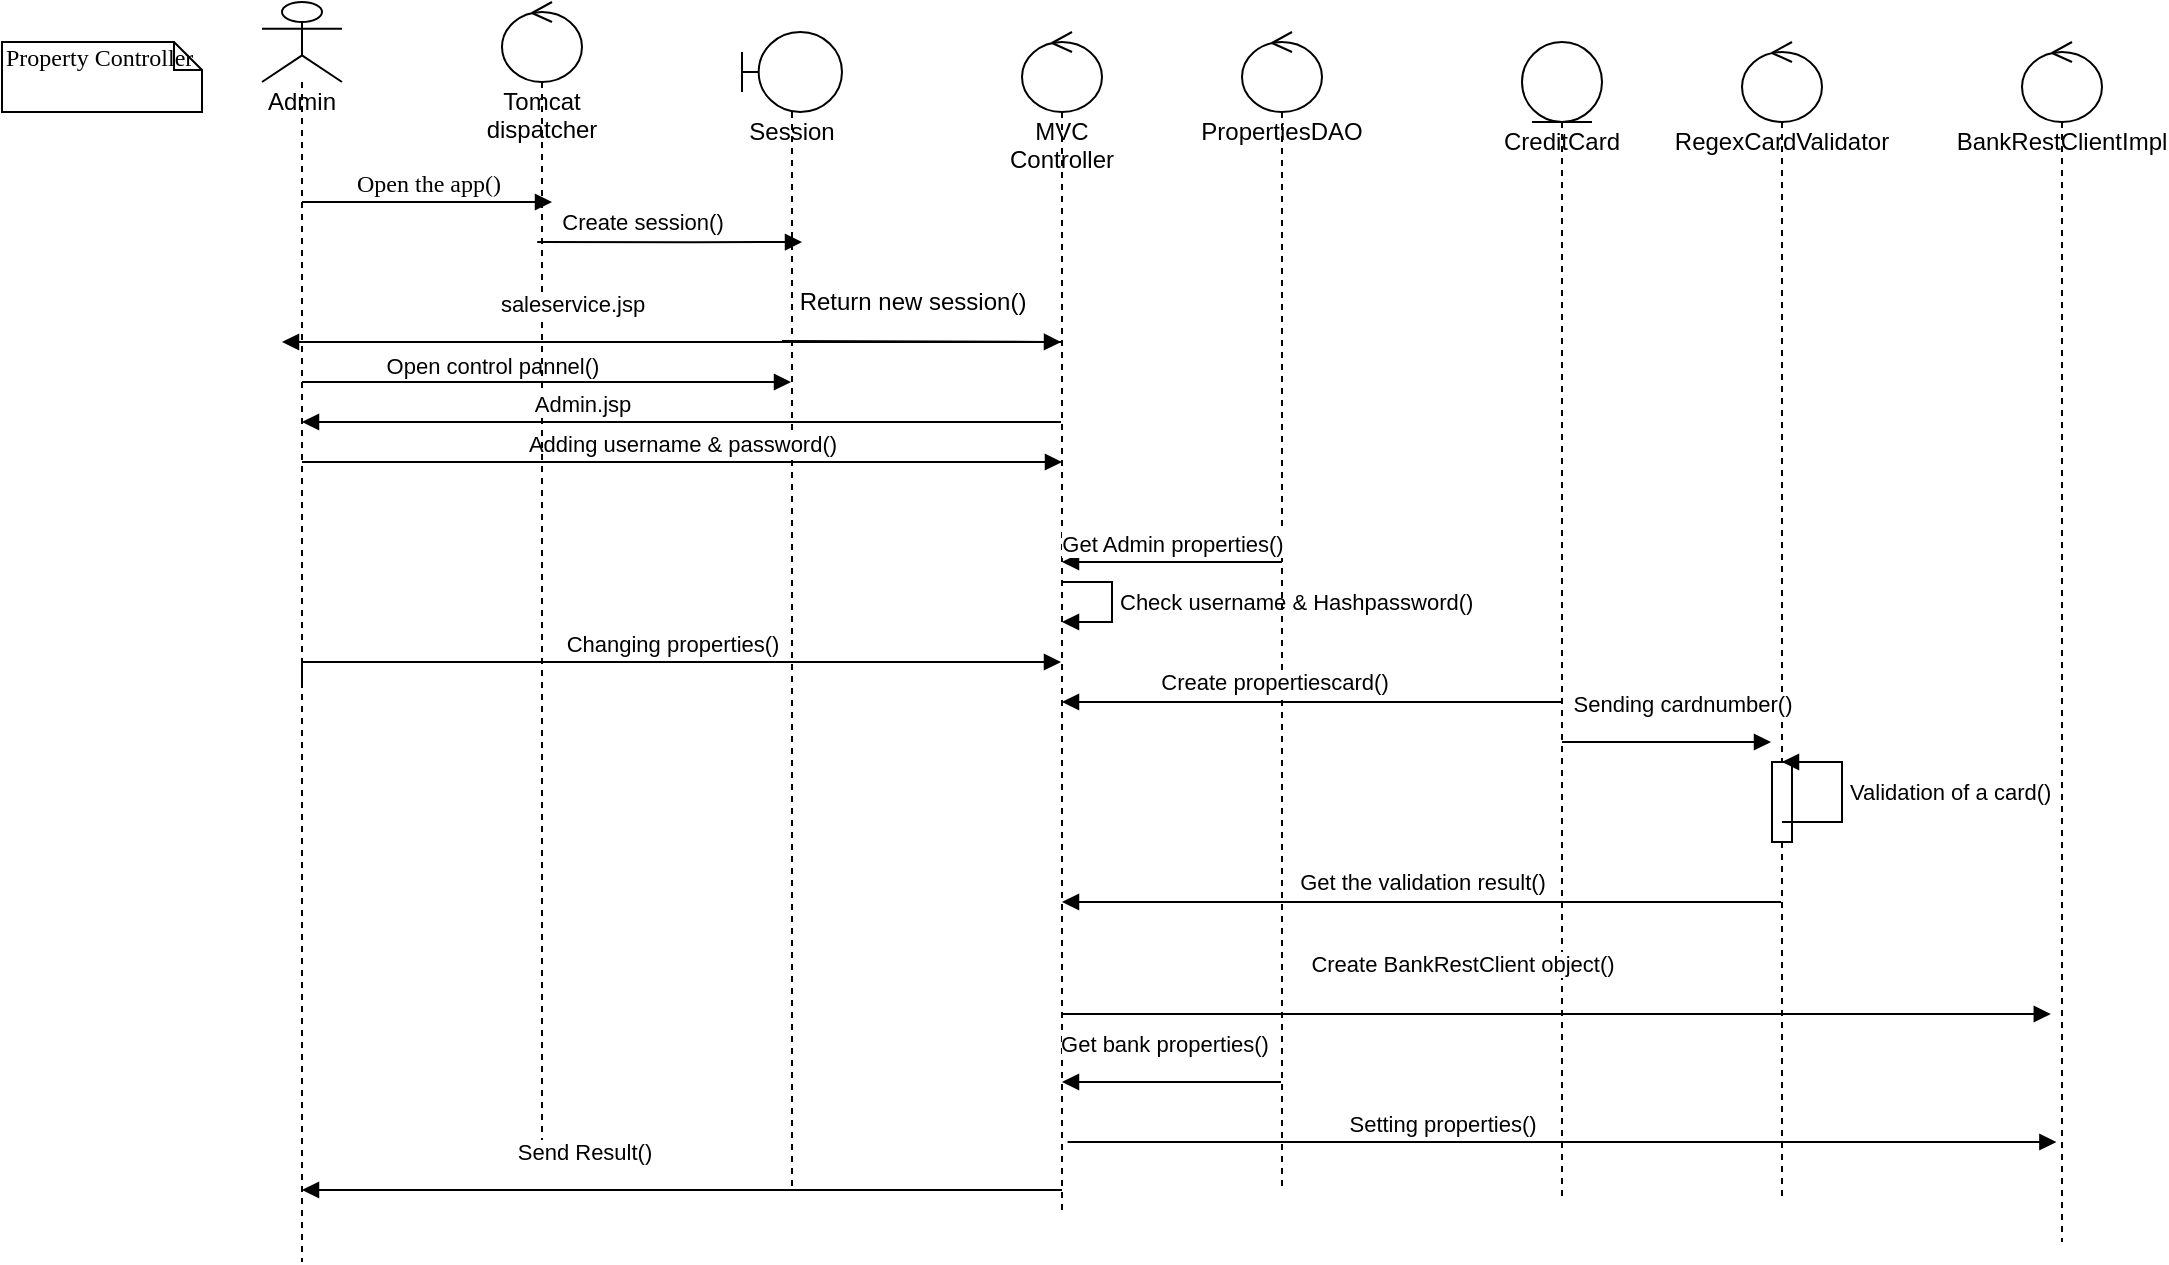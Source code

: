 <mxfile version="15.4.0" type="device"><diagram id="eh0GzpKqqrPA-lhw5E2x" name="Page-1"><mxGraphModel dx="1024" dy="592" grid="1" gridSize="10" guides="1" tooltips="1" connect="1" arrows="1" fold="1" page="1" pageScale="1" pageWidth="850" pageHeight="1100" math="0" shadow="0"><root><mxCell id="0"/><mxCell id="1" parent="0"/><mxCell id="xbp87zb7KgP5Sd2Bql7d-1" value="Open the app()" style="html=1;verticalAlign=bottom;endArrow=block;entryX=0;entryY=0;labelBackgroundColor=none;fontFamily=Verdana;fontSize=12;edgeStyle=elbowEdgeStyle;elbow=vertical;" parent="1" source="xbp87zb7KgP5Sd2Bql7d-3" edge="1"><mxGeometry relative="1" as="geometry"><mxPoint x="140" y="190" as="sourcePoint"/><mxPoint x="285" y="180" as="targetPoint"/></mxGeometry></mxCell><mxCell id="xbp87zb7KgP5Sd2Bql7d-2" value="Property Controller" style="shape=note;whiteSpace=wrap;html=1;size=14;verticalAlign=top;align=left;spacingTop=-6;rounded=0;shadow=0;comic=0;labelBackgroundColor=none;strokeWidth=1;fontFamily=Verdana;fontSize=12" parent="1" vertex="1"><mxGeometry x="10" y="100" width="100" height="35" as="geometry"/></mxCell><mxCell id="xbp87zb7KgP5Sd2Bql7d-3" value="Admin" style="shape=umlLifeline;participant=umlActor;perimeter=lifelinePerimeter;whiteSpace=wrap;html=1;container=1;collapsible=0;recursiveResize=0;verticalAlign=top;spacingTop=36;outlineConnect=0;" parent="1" vertex="1"><mxGeometry x="140" y="80" width="40" height="630" as="geometry"/></mxCell><mxCell id="xbp87zb7KgP5Sd2Bql7d-36" value="Changing properties()" style="html=1;verticalAlign=bottom;endArrow=block;rounded=0;edgeStyle=orthogonalEdgeStyle;" parent="xbp87zb7KgP5Sd2Bql7d-3" target="xbp87zb7KgP5Sd2Bql7d-12" edge="1"><mxGeometry width="80" relative="1" as="geometry"><mxPoint x="20" y="340" as="sourcePoint"/><mxPoint x="100" y="340" as="targetPoint"/><Array as="points"><mxPoint x="20" y="330"/></Array></mxGeometry></mxCell><mxCell id="xbp87zb7KgP5Sd2Bql7d-4" value="Session" style="shape=umlLifeline;participant=umlBoundary;perimeter=lifelinePerimeter;whiteSpace=wrap;html=1;container=1;collapsible=0;recursiveResize=0;verticalAlign=top;spacingTop=36;outlineConnect=0;" parent="1" vertex="1"><mxGeometry x="380" y="95" width="50" height="580" as="geometry"/></mxCell><mxCell id="xbp87zb7KgP5Sd2Bql7d-5" value="Adding username &amp;amp; password()" style="html=1;verticalAlign=bottom;endArrow=block;rounded=0;" parent="xbp87zb7KgP5Sd2Bql7d-4" source="xbp87zb7KgP5Sd2Bql7d-3" edge="1"><mxGeometry width="80" relative="1" as="geometry"><mxPoint x="-200" y="215" as="sourcePoint"/><mxPoint x="160" y="215" as="targetPoint"/><Array as="points"><mxPoint x="50" y="215"/></Array></mxGeometry></mxCell><mxCell id="xbp87zb7KgP5Sd2Bql7d-6" value="" style="endArrow=block;endFill=1;html=1;edgeStyle=orthogonalEdgeStyle;align=left;verticalAlign=top;rounded=0;exitX=0.44;exitY=0.207;exitDx=0;exitDy=0;exitPerimeter=0;" parent="1" source="xbp87zb7KgP5Sd2Bql7d-11" edge="1"><mxGeometry x="-1" relative="1" as="geometry"><mxPoint x="290" y="200" as="sourcePoint"/><mxPoint x="410" y="200" as="targetPoint"/></mxGeometry></mxCell><mxCell id="xbp87zb7KgP5Sd2Bql7d-7" value="Create session()" style="edgeLabel;html=1;align=center;verticalAlign=middle;resizable=0;points=[];" parent="xbp87zb7KgP5Sd2Bql7d-6" vertex="1" connectable="0"><mxGeometry x="-0.211" y="5" relative="1" as="geometry"><mxPoint y="-5" as="offset"/></mxGeometry></mxCell><mxCell id="xbp87zb7KgP5Sd2Bql7d-8" value="" style="html=1;verticalAlign=bottom;endArrow=block;labelBackgroundColor=none;fontFamily=Verdana;fontSize=12;edgeStyle=elbowEdgeStyle;elbow=vertical;" parent="1" target="xbp87zb7KgP5Sd2Bql7d-12" edge="1"><mxGeometry x="-1" y="-121" relative="1" as="geometry"><mxPoint x="400" y="249.5" as="sourcePoint"/><mxPoint x="550" y="250" as="targetPoint"/><Array as="points"><mxPoint x="370" y="250"/></Array><mxPoint x="110" y="71" as="offset"/></mxGeometry></mxCell><mxCell id="xbp87zb7KgP5Sd2Bql7d-9" value="" style="html=1;verticalAlign=bottom;endArrow=block;rounded=0;edgeStyle=orthogonalEdgeStyle;" parent="1" source="xbp87zb7KgP5Sd2Bql7d-3" target="xbp87zb7KgP5Sd2Bql7d-4" edge="1"><mxGeometry x="0.262" y="-10" width="80" relative="1" as="geometry"><mxPoint x="170" y="300" as="sourcePoint"/><mxPoint x="830" y="280" as="targetPoint"/><Array as="points"><mxPoint x="190" y="270"/><mxPoint x="190" y="270"/></Array><mxPoint x="1" as="offset"/></mxGeometry></mxCell><mxCell id="xbp87zb7KgP5Sd2Bql7d-10" value="Open control pannel()" style="edgeLabel;html=1;align=center;verticalAlign=middle;resizable=0;points=[];" parent="xbp87zb7KgP5Sd2Bql7d-9" vertex="1" connectable="0"><mxGeometry x="-0.229" y="8" relative="1" as="geometry"><mxPoint as="offset"/></mxGeometry></mxCell><mxCell id="xbp87zb7KgP5Sd2Bql7d-11" value="Tomcat dispatcher" style="shape=umlLifeline;participant=umlControl;perimeter=lifelinePerimeter;whiteSpace=wrap;html=1;container=1;collapsible=0;recursiveResize=0;verticalAlign=top;spacingTop=36;outlineConnect=0;" parent="1" vertex="1"><mxGeometry x="260" y="80" width="40" height="580" as="geometry"/></mxCell><mxCell id="xbp87zb7KgP5Sd2Bql7d-12" value="MVC Controller" style="shape=umlLifeline;participant=umlControl;perimeter=lifelinePerimeter;whiteSpace=wrap;html=1;container=1;collapsible=0;recursiveResize=0;verticalAlign=top;spacingTop=36;outlineConnect=0;" parent="1" vertex="1"><mxGeometry x="520" y="95" width="40" height="590" as="geometry"/></mxCell><mxCell id="xbp87zb7KgP5Sd2Bql7d-13" value="Check username &amp;amp; Hashpassword()" style="edgeStyle=orthogonalEdgeStyle;html=1;align=left;spacingLeft=2;endArrow=block;rounded=0;entryX=1;entryY=0;" parent="xbp87zb7KgP5Sd2Bql7d-12" source="xbp87zb7KgP5Sd2Bql7d-12" edge="1"><mxGeometry relative="1" as="geometry"><mxPoint x="30" y="275" as="sourcePoint"/><Array as="points"><mxPoint x="45" y="275"/><mxPoint x="45" y="295"/></Array><mxPoint x="20" y="295" as="targetPoint"/></mxGeometry></mxCell><mxCell id="xbp87zb7KgP5Sd2Bql7d-14" value="Return new session()" style="text;html=1;align=center;verticalAlign=middle;resizable=0;points=[];autosize=1;strokeColor=none;fillColor=none;" parent="1" vertex="1"><mxGeometry x="400" y="220" width="130" height="20" as="geometry"/></mxCell><mxCell id="xbp87zb7KgP5Sd2Bql7d-15" value="PropertiesDAO" style="shape=umlLifeline;participant=umlControl;perimeter=lifelinePerimeter;whiteSpace=wrap;html=1;container=1;collapsible=0;recursiveResize=0;verticalAlign=top;spacingTop=36;outlineConnect=0;" parent="1" vertex="1"><mxGeometry x="630" y="95" width="40" height="580" as="geometry"/></mxCell><mxCell id="xbp87zb7KgP5Sd2Bql7d-16" value="Get Admin properties()" style="html=1;verticalAlign=bottom;endArrow=block;rounded=0;edgeStyle=orthogonalEdgeStyle;" parent="1" edge="1"><mxGeometry width="80" relative="1" as="geometry"><mxPoint x="650" y="360" as="sourcePoint"/><mxPoint x="540" y="360" as="targetPoint"/></mxGeometry></mxCell><mxCell id="xbp87zb7KgP5Sd2Bql7d-17" value="saleservice.jsp" style="html=1;verticalAlign=bottom;endArrow=block;rounded=0;edgeStyle=orthogonalEdgeStyle;" parent="1" edge="1"><mxGeometry x="0.262" y="-10" width="80" relative="1" as="geometry"><mxPoint x="539.5" y="250" as="sourcePoint"/><mxPoint x="150" y="250" as="targetPoint"/><Array as="points"><mxPoint x="480" y="250"/><mxPoint x="480" y="250"/></Array><mxPoint x="1" as="offset"/></mxGeometry></mxCell><mxCell id="xbp87zb7KgP5Sd2Bql7d-18" value="Admin.jsp" style="html=1;verticalAlign=bottom;endArrow=block;rounded=0;" parent="1" source="xbp87zb7KgP5Sd2Bql7d-12" target="xbp87zb7KgP5Sd2Bql7d-3" edge="1"><mxGeometry x="0.261" width="80" relative="1" as="geometry"><mxPoint x="380" y="370" as="sourcePoint"/><mxPoint x="460" y="370" as="targetPoint"/><Array as="points"><mxPoint x="360" y="290"/></Array><mxPoint as="offset"/></mxGeometry></mxCell><mxCell id="xbp87zb7KgP5Sd2Bql7d-20" value="CreditCard" style="shape=umlLifeline;participant=umlEntity;perimeter=lifelinePerimeter;whiteSpace=wrap;html=1;container=1;collapsible=0;recursiveResize=0;verticalAlign=top;spacingTop=36;outlineConnect=0;" parent="1" vertex="1"><mxGeometry x="770" y="100" width="40" height="580" as="geometry"/></mxCell><mxCell id="xbp87zb7KgP5Sd2Bql7d-26" value="&lt;span style=&quot;font-size: 11px ; background-color: rgb(255 , 255 , 255)&quot;&gt;Get the validation result()&lt;/span&gt;" style="text;html=1;align=center;verticalAlign=middle;resizable=0;points=[];autosize=1;strokeColor=none;fillColor=none;" parent="xbp87zb7KgP5Sd2Bql7d-20" vertex="1"><mxGeometry x="-120" y="410" width="140" height="20" as="geometry"/></mxCell><mxCell id="xbp87zb7KgP5Sd2Bql7d-21" value="RegexCardValidator" style="shape=umlLifeline;participant=umlControl;perimeter=lifelinePerimeter;whiteSpace=wrap;html=1;container=1;collapsible=0;recursiveResize=0;verticalAlign=top;spacingTop=36;outlineConnect=0;" parent="1" vertex="1"><mxGeometry x="880" y="100" width="40" height="580" as="geometry"/></mxCell><mxCell id="xbp87zb7KgP5Sd2Bql7d-22" value="" style="html=1;points=[];perimeter=orthogonalPerimeter;" parent="xbp87zb7KgP5Sd2Bql7d-21" vertex="1"><mxGeometry x="15" y="360" width="10" height="40" as="geometry"/></mxCell><mxCell id="xbp87zb7KgP5Sd2Bql7d-23" value="BankRestClientImpl" style="shape=umlLifeline;participant=umlControl;perimeter=lifelinePerimeter;whiteSpace=wrap;html=1;container=1;collapsible=0;recursiveResize=0;verticalAlign=top;spacingTop=36;outlineConnect=0;" parent="1" vertex="1"><mxGeometry x="1020" y="100" width="40" height="600" as="geometry"/></mxCell><mxCell id="xbp87zb7KgP5Sd2Bql7d-24" value="Sending cardnumber()" style="html=1;verticalAlign=bottom;endArrow=block;rounded=0;edgeStyle=orthogonalEdgeStyle;" parent="1" edge="1"><mxGeometry x="0.148" y="10" width="80" relative="1" as="geometry"><mxPoint x="790" y="450" as="sourcePoint"/><mxPoint x="894.5" y="450" as="targetPoint"/><Array as="points"><mxPoint x="790" y="450"/></Array><mxPoint as="offset"/></mxGeometry></mxCell><mxCell id="xbp87zb7KgP5Sd2Bql7d-25" value="" style="html=1;verticalAlign=bottom;endArrow=block;rounded=0;edgeStyle=orthogonalEdgeStyle;" parent="1" source="xbp87zb7KgP5Sd2Bql7d-21" edge="1"><mxGeometry x="-1" y="188" width="80" relative="1" as="geometry"><mxPoint x="760" y="620" as="sourcePoint"/><mxPoint x="540" y="530" as="targetPoint"/><Array as="points"><mxPoint x="540" y="530"/></Array><mxPoint x="81" y="-18" as="offset"/></mxGeometry></mxCell><mxCell id="xbp87zb7KgP5Sd2Bql7d-27" value="" style="html=1;verticalAlign=bottom;endArrow=block;rounded=0;edgeStyle=orthogonalEdgeStyle;" parent="1" source="xbp87zb7KgP5Sd2Bql7d-20" target="xbp87zb7KgP5Sd2Bql7d-12" edge="1"><mxGeometry x="-1" y="-322" width="80" relative="1" as="geometry"><mxPoint x="740" y="355" as="sourcePoint"/><mxPoint x="440" y="650" as="targetPoint"/><Array as="points"><mxPoint x="740" y="430"/><mxPoint x="740" y="430"/></Array><mxPoint x="321" y="287" as="offset"/></mxGeometry></mxCell><mxCell id="xbp87zb7KgP5Sd2Bql7d-28" value="Create propertiescard()" style="edgeLabel;html=1;align=center;verticalAlign=middle;resizable=0;points=[];" parent="xbp87zb7KgP5Sd2Bql7d-27" vertex="1" connectable="0"><mxGeometry x="0.154" y="1" relative="1" as="geometry"><mxPoint y="-11" as="offset"/></mxGeometry></mxCell><mxCell id="xbp87zb7KgP5Sd2Bql7d-29" value="Send Result()" style="html=1;verticalAlign=bottom;endArrow=block;rounded=0;edgeStyle=orthogonalEdgeStyle;" parent="1" edge="1"><mxGeometry x="0.262" y="-10" width="80" relative="1" as="geometry"><mxPoint x="540" y="674" as="sourcePoint"/><mxPoint x="160" y="674" as="targetPoint"/><Array as="points"><mxPoint x="490" y="674"/><mxPoint x="490" y="674"/></Array><mxPoint x="1" as="offset"/></mxGeometry></mxCell><mxCell id="xbp87zb7KgP5Sd2Bql7d-30" value="Setting properties()" style="html=1;verticalAlign=bottom;endArrow=block;rounded=0;edgeStyle=orthogonalEdgeStyle;entryX=0.36;entryY=0.81;entryDx=0;entryDy=0;entryPerimeter=0;" parent="1" target="xbp87zb7KgP5Sd2Bql7d-23" edge="1"><mxGeometry x="-0.231" y="-64" width="80" relative="1" as="geometry"><mxPoint x="540" y="586" as="sourcePoint"/><mxPoint x="970" y="630" as="targetPoint"/><Array as="points"><mxPoint x="710" y="586"/><mxPoint x="710" y="586"/></Array><mxPoint as="offset"/></mxGeometry></mxCell><mxCell id="xbp87zb7KgP5Sd2Bql7d-31" value="Validation of a card()" style="edgeStyle=orthogonalEdgeStyle;html=1;align=left;spacingLeft=2;endArrow=block;rounded=0;" parent="1" source="xbp87zb7KgP5Sd2Bql7d-21" target="xbp87zb7KgP5Sd2Bql7d-21" edge="1"><mxGeometry relative="1" as="geometry"><mxPoint x="900" y="440" as="sourcePoint"/><Array as="points"><mxPoint x="930" y="490"/><mxPoint x="930" y="460"/></Array></mxGeometry></mxCell><mxCell id="xbp87zb7KgP5Sd2Bql7d-32" value="Get bank properties()" style="html=1;verticalAlign=bottom;endArrow=block;rounded=0;" parent="1" source="xbp87zb7KgP5Sd2Bql7d-15" target="xbp87zb7KgP5Sd2Bql7d-12" edge="1"><mxGeometry x="0.082" y="-10" width="80" relative="1" as="geometry"><mxPoint x="620" y="640" as="sourcePoint"/><mxPoint x="540" y="660" as="targetPoint"/><Array as="points"><mxPoint x="620" y="620"/></Array><mxPoint as="offset"/></mxGeometry></mxCell><mxCell id="xbp87zb7KgP5Sd2Bql7d-33" value="Create BankRestClient object()" style="html=1;verticalAlign=bottom;endArrow=block;rounded=0;edgeStyle=orthogonalEdgeStyle;entryX=0.36;entryY=0.81;entryDx=0;entryDy=0;entryPerimeter=0;" parent="1" edge="1"><mxGeometry x="-0.202" y="80" width="80" relative="1" as="geometry"><mxPoint x="542.8" y="650" as="sourcePoint"/><mxPoint x="1037.2" y="650" as="targetPoint"/><Array as="points"><mxPoint x="542.8" y="650"/></Array><mxPoint as="offset"/></mxGeometry></mxCell></root></mxGraphModel></diagram></mxfile>